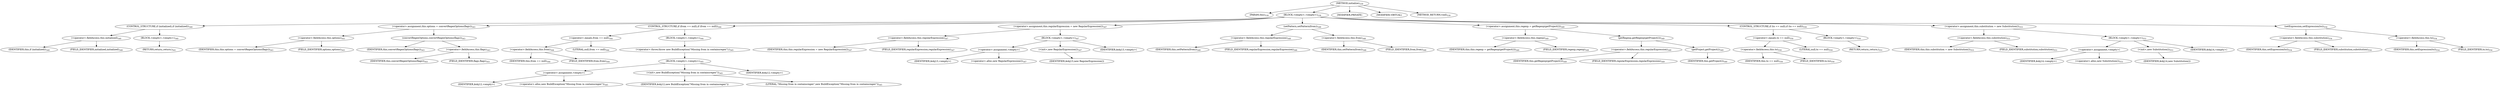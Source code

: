digraph "initialize" {  
"1089" [label = <(METHOD,initialize)<SUB>539</SUB>> ]
"86" [label = <(PARAM,this)<SUB>539</SUB>> ]
"1090" [label = <(BLOCK,&lt;empty&gt;,&lt;empty&gt;)<SUB>539</SUB>> ]
"1091" [label = <(CONTROL_STRUCTURE,if (initialized),if (initialized))<SUB>540</SUB>> ]
"1092" [label = <(&lt;operator&gt;.fieldAccess,this.initialized)<SUB>540</SUB>> ]
"1093" [label = <(IDENTIFIER,this,if (initialized))<SUB>540</SUB>> ]
"1094" [label = <(FIELD_IDENTIFIER,initialized,initialized)<SUB>540</SUB>> ]
"1095" [label = <(BLOCK,&lt;empty&gt;,&lt;empty&gt;)<SUB>540</SUB>> ]
"1096" [label = <(RETURN,return;,return;)<SUB>541</SUB>> ]
"1097" [label = <(&lt;operator&gt;.assignment,this.options = convertRegexOptions(flags))<SUB>543</SUB>> ]
"1098" [label = <(&lt;operator&gt;.fieldAccess,this.options)<SUB>543</SUB>> ]
"1099" [label = <(IDENTIFIER,this,this.options = convertRegexOptions(flags))<SUB>543</SUB>> ]
"1100" [label = <(FIELD_IDENTIFIER,options,options)<SUB>543</SUB>> ]
"1101" [label = <(convertRegexOptions,convertRegexOptions(flags))<SUB>543</SUB>> ]
"85" [label = <(IDENTIFIER,this,convertRegexOptions(flags))<SUB>543</SUB>> ]
"1102" [label = <(&lt;operator&gt;.fieldAccess,this.flags)<SUB>543</SUB>> ]
"1103" [label = <(IDENTIFIER,this,convertRegexOptions(flags))<SUB>543</SUB>> ]
"1104" [label = <(FIELD_IDENTIFIER,flags,flags)<SUB>543</SUB>> ]
"1105" [label = <(CONTROL_STRUCTURE,if (from == null),if (from == null))<SUB>544</SUB>> ]
"1106" [label = <(&lt;operator&gt;.equals,from == null)<SUB>544</SUB>> ]
"1107" [label = <(&lt;operator&gt;.fieldAccess,this.from)<SUB>544</SUB>> ]
"1108" [label = <(IDENTIFIER,this,from == null)<SUB>544</SUB>> ]
"1109" [label = <(FIELD_IDENTIFIER,from,from)<SUB>544</SUB>> ]
"1110" [label = <(LITERAL,null,from == null)<SUB>544</SUB>> ]
"1111" [label = <(BLOCK,&lt;empty&gt;,&lt;empty&gt;)<SUB>544</SUB>> ]
"1112" [label = <(&lt;operator&gt;.throw,throw new BuildException(&quot;Missing from in containsregex&quot;);)<SUB>545</SUB>> ]
"1113" [label = <(BLOCK,&lt;empty&gt;,&lt;empty&gt;)<SUB>545</SUB>> ]
"1114" [label = <(&lt;operator&gt;.assignment,&lt;empty&gt;)> ]
"1115" [label = <(IDENTIFIER,$obj12,&lt;empty&gt;)> ]
"1116" [label = <(&lt;operator&gt;.alloc,new BuildException(&quot;Missing from in containsregex&quot;))<SUB>545</SUB>> ]
"1117" [label = <(&lt;init&gt;,new BuildException(&quot;Missing from in containsregex&quot;))<SUB>545</SUB>> ]
"1118" [label = <(IDENTIFIER,$obj12,new BuildException(&quot;Missing from in containsregex&quot;))> ]
"1119" [label = <(LITERAL,&quot;Missing from in containsregex&quot;,new BuildException(&quot;Missing from in containsregex&quot;))<SUB>545</SUB>> ]
"1120" [label = <(IDENTIFIER,$obj12,&lt;empty&gt;)> ]
"1121" [label = <(&lt;operator&gt;.assignment,this.regularExpression = new RegularExpression())<SUB>547</SUB>> ]
"1122" [label = <(&lt;operator&gt;.fieldAccess,this.regularExpression)<SUB>547</SUB>> ]
"1123" [label = <(IDENTIFIER,this,this.regularExpression = new RegularExpression())<SUB>547</SUB>> ]
"1124" [label = <(FIELD_IDENTIFIER,regularExpression,regularExpression)<SUB>547</SUB>> ]
"1125" [label = <(BLOCK,&lt;empty&gt;,&lt;empty&gt;)<SUB>547</SUB>> ]
"1126" [label = <(&lt;operator&gt;.assignment,&lt;empty&gt;)> ]
"1127" [label = <(IDENTIFIER,$obj13,&lt;empty&gt;)> ]
"1128" [label = <(&lt;operator&gt;.alloc,new RegularExpression())<SUB>547</SUB>> ]
"1129" [label = <(&lt;init&gt;,new RegularExpression())<SUB>547</SUB>> ]
"1130" [label = <(IDENTIFIER,$obj13,new RegularExpression())> ]
"1131" [label = <(IDENTIFIER,$obj13,&lt;empty&gt;)> ]
"1132" [label = <(setPattern,setPattern(from))<SUB>548</SUB>> ]
"1133" [label = <(&lt;operator&gt;.fieldAccess,this.regularExpression)<SUB>548</SUB>> ]
"1134" [label = <(IDENTIFIER,this,setPattern(from))<SUB>548</SUB>> ]
"1135" [label = <(FIELD_IDENTIFIER,regularExpression,regularExpression)<SUB>548</SUB>> ]
"1136" [label = <(&lt;operator&gt;.fieldAccess,this.from)<SUB>548</SUB>> ]
"1137" [label = <(IDENTIFIER,this,setPattern(from))<SUB>548</SUB>> ]
"1138" [label = <(FIELD_IDENTIFIER,from,from)<SUB>548</SUB>> ]
"1139" [label = <(&lt;operator&gt;.assignment,this.regexp = getRegexp(getProject()))<SUB>549</SUB>> ]
"1140" [label = <(&lt;operator&gt;.fieldAccess,this.regexp)<SUB>549</SUB>> ]
"1141" [label = <(IDENTIFIER,this,this.regexp = getRegexp(getProject()))<SUB>549</SUB>> ]
"1142" [label = <(FIELD_IDENTIFIER,regexp,regexp)<SUB>549</SUB>> ]
"1143" [label = <(getRegexp,getRegexp(getProject()))<SUB>549</SUB>> ]
"1144" [label = <(&lt;operator&gt;.fieldAccess,this.regularExpression)<SUB>549</SUB>> ]
"1145" [label = <(IDENTIFIER,this,getRegexp(getProject()))<SUB>549</SUB>> ]
"1146" [label = <(FIELD_IDENTIFIER,regularExpression,regularExpression)<SUB>549</SUB>> ]
"1147" [label = <(getProject,getProject())<SUB>549</SUB>> ]
"87" [label = <(IDENTIFIER,this,getProject())<SUB>549</SUB>> ]
"1148" [label = <(CONTROL_STRUCTURE,if (to == null),if (to == null))<SUB>550</SUB>> ]
"1149" [label = <(&lt;operator&gt;.equals,to == null)<SUB>550</SUB>> ]
"1150" [label = <(&lt;operator&gt;.fieldAccess,this.to)<SUB>550</SUB>> ]
"1151" [label = <(IDENTIFIER,this,to == null)<SUB>550</SUB>> ]
"1152" [label = <(FIELD_IDENTIFIER,to,to)<SUB>550</SUB>> ]
"1153" [label = <(LITERAL,null,to == null)<SUB>550</SUB>> ]
"1154" [label = <(BLOCK,&lt;empty&gt;,&lt;empty&gt;)<SUB>550</SUB>> ]
"1155" [label = <(RETURN,return;,return;)<SUB>551</SUB>> ]
"1156" [label = <(&lt;operator&gt;.assignment,this.substitution = new Substitution())<SUB>553</SUB>> ]
"1157" [label = <(&lt;operator&gt;.fieldAccess,this.substitution)<SUB>553</SUB>> ]
"1158" [label = <(IDENTIFIER,this,this.substitution = new Substitution())<SUB>553</SUB>> ]
"1159" [label = <(FIELD_IDENTIFIER,substitution,substitution)<SUB>553</SUB>> ]
"1160" [label = <(BLOCK,&lt;empty&gt;,&lt;empty&gt;)<SUB>553</SUB>> ]
"1161" [label = <(&lt;operator&gt;.assignment,&lt;empty&gt;)> ]
"1162" [label = <(IDENTIFIER,$obj14,&lt;empty&gt;)> ]
"1163" [label = <(&lt;operator&gt;.alloc,new Substitution())<SUB>553</SUB>> ]
"1164" [label = <(&lt;init&gt;,new Substitution())<SUB>553</SUB>> ]
"1165" [label = <(IDENTIFIER,$obj14,new Substitution())> ]
"1166" [label = <(IDENTIFIER,$obj14,&lt;empty&gt;)> ]
"1167" [label = <(setExpression,setExpression(to))<SUB>554</SUB>> ]
"1168" [label = <(&lt;operator&gt;.fieldAccess,this.substitution)<SUB>554</SUB>> ]
"1169" [label = <(IDENTIFIER,this,setExpression(to))<SUB>554</SUB>> ]
"1170" [label = <(FIELD_IDENTIFIER,substitution,substitution)<SUB>554</SUB>> ]
"1171" [label = <(&lt;operator&gt;.fieldAccess,this.to)<SUB>554</SUB>> ]
"1172" [label = <(IDENTIFIER,this,setExpression(to))<SUB>554</SUB>> ]
"1173" [label = <(FIELD_IDENTIFIER,to,to)<SUB>554</SUB>> ]
"1174" [label = <(MODIFIER,PRIVATE)> ]
"1175" [label = <(MODIFIER,VIRTUAL)> ]
"1176" [label = <(METHOD_RETURN,void)<SUB>539</SUB>> ]
  "1089" -> "86" 
  "1089" -> "1090" 
  "1089" -> "1174" 
  "1089" -> "1175" 
  "1089" -> "1176" 
  "1090" -> "1091" 
  "1090" -> "1097" 
  "1090" -> "1105" 
  "1090" -> "1121" 
  "1090" -> "1132" 
  "1090" -> "1139" 
  "1090" -> "1148" 
  "1090" -> "1156" 
  "1090" -> "1167" 
  "1091" -> "1092" 
  "1091" -> "1095" 
  "1092" -> "1093" 
  "1092" -> "1094" 
  "1095" -> "1096" 
  "1097" -> "1098" 
  "1097" -> "1101" 
  "1098" -> "1099" 
  "1098" -> "1100" 
  "1101" -> "85" 
  "1101" -> "1102" 
  "1102" -> "1103" 
  "1102" -> "1104" 
  "1105" -> "1106" 
  "1105" -> "1111" 
  "1106" -> "1107" 
  "1106" -> "1110" 
  "1107" -> "1108" 
  "1107" -> "1109" 
  "1111" -> "1112" 
  "1112" -> "1113" 
  "1113" -> "1114" 
  "1113" -> "1117" 
  "1113" -> "1120" 
  "1114" -> "1115" 
  "1114" -> "1116" 
  "1117" -> "1118" 
  "1117" -> "1119" 
  "1121" -> "1122" 
  "1121" -> "1125" 
  "1122" -> "1123" 
  "1122" -> "1124" 
  "1125" -> "1126" 
  "1125" -> "1129" 
  "1125" -> "1131" 
  "1126" -> "1127" 
  "1126" -> "1128" 
  "1129" -> "1130" 
  "1132" -> "1133" 
  "1132" -> "1136" 
  "1133" -> "1134" 
  "1133" -> "1135" 
  "1136" -> "1137" 
  "1136" -> "1138" 
  "1139" -> "1140" 
  "1139" -> "1143" 
  "1140" -> "1141" 
  "1140" -> "1142" 
  "1143" -> "1144" 
  "1143" -> "1147" 
  "1144" -> "1145" 
  "1144" -> "1146" 
  "1147" -> "87" 
  "1148" -> "1149" 
  "1148" -> "1154" 
  "1149" -> "1150" 
  "1149" -> "1153" 
  "1150" -> "1151" 
  "1150" -> "1152" 
  "1154" -> "1155" 
  "1156" -> "1157" 
  "1156" -> "1160" 
  "1157" -> "1158" 
  "1157" -> "1159" 
  "1160" -> "1161" 
  "1160" -> "1164" 
  "1160" -> "1166" 
  "1161" -> "1162" 
  "1161" -> "1163" 
  "1164" -> "1165" 
  "1167" -> "1168" 
  "1167" -> "1171" 
  "1168" -> "1169" 
  "1168" -> "1170" 
  "1171" -> "1172" 
  "1171" -> "1173" 
}
